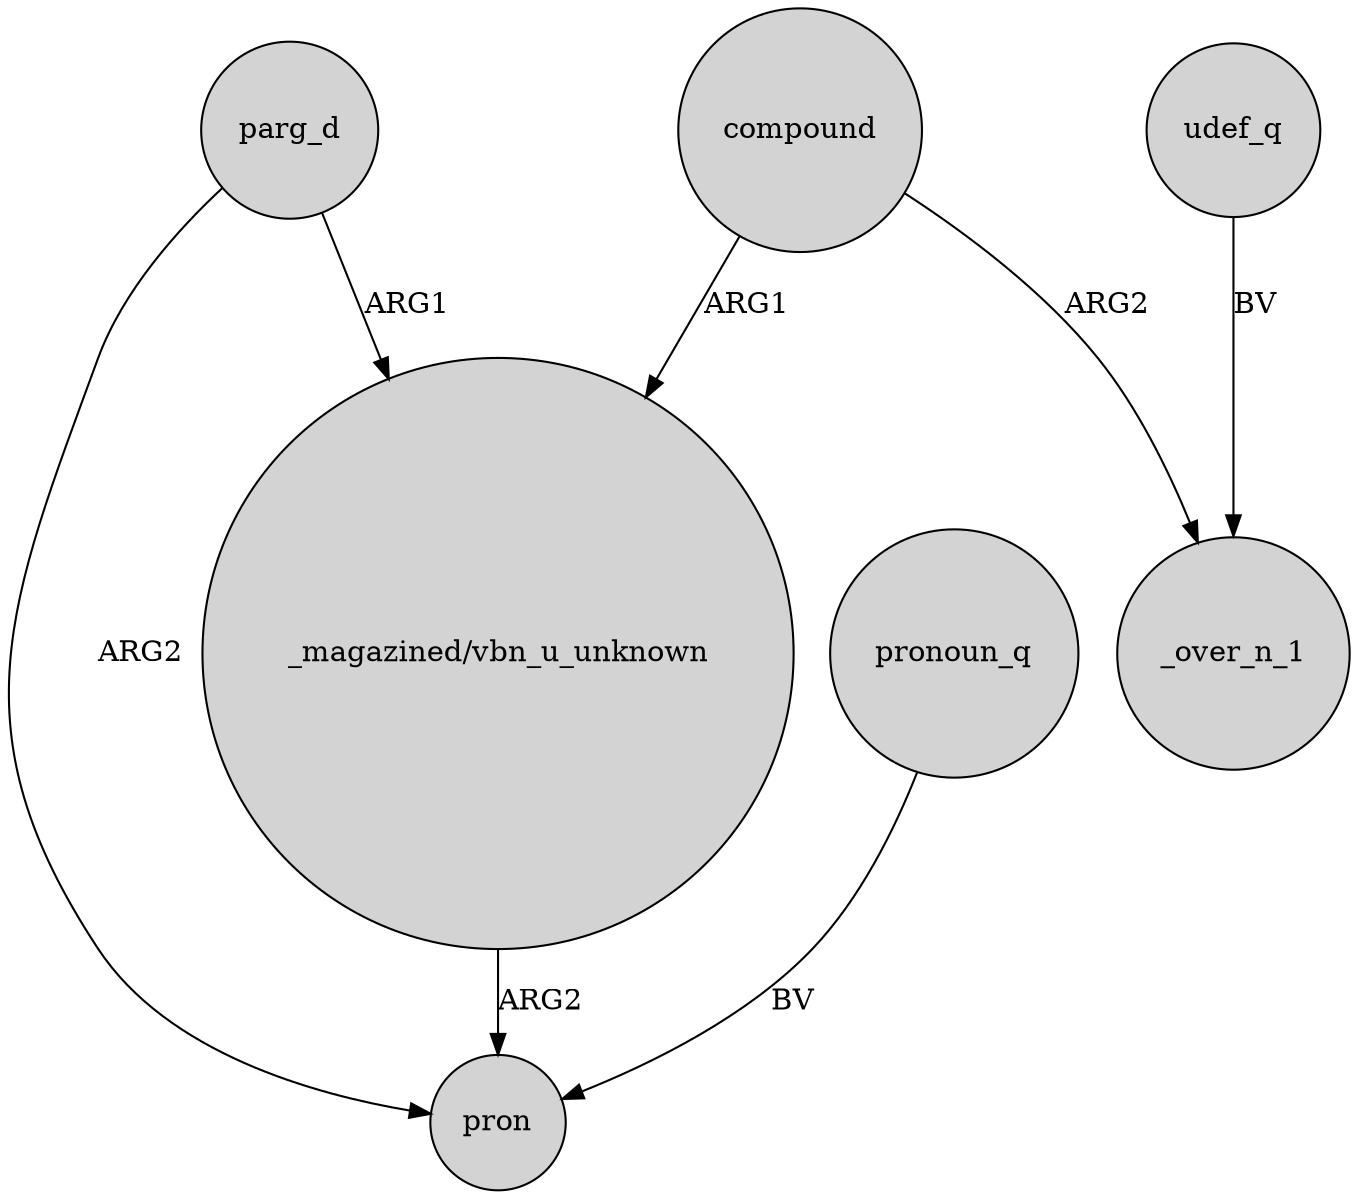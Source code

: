 digraph {
	node [shape=circle style=filled]
	parg_d -> "_magazined/vbn_u_unknown" [label=ARG1]
	compound -> _over_n_1 [label=ARG2]
	compound -> "_magazined/vbn_u_unknown" [label=ARG1]
	"_magazined/vbn_u_unknown" -> pron [label=ARG2]
	udef_q -> _over_n_1 [label=BV]
	parg_d -> pron [label=ARG2]
	pronoun_q -> pron [label=BV]
}
